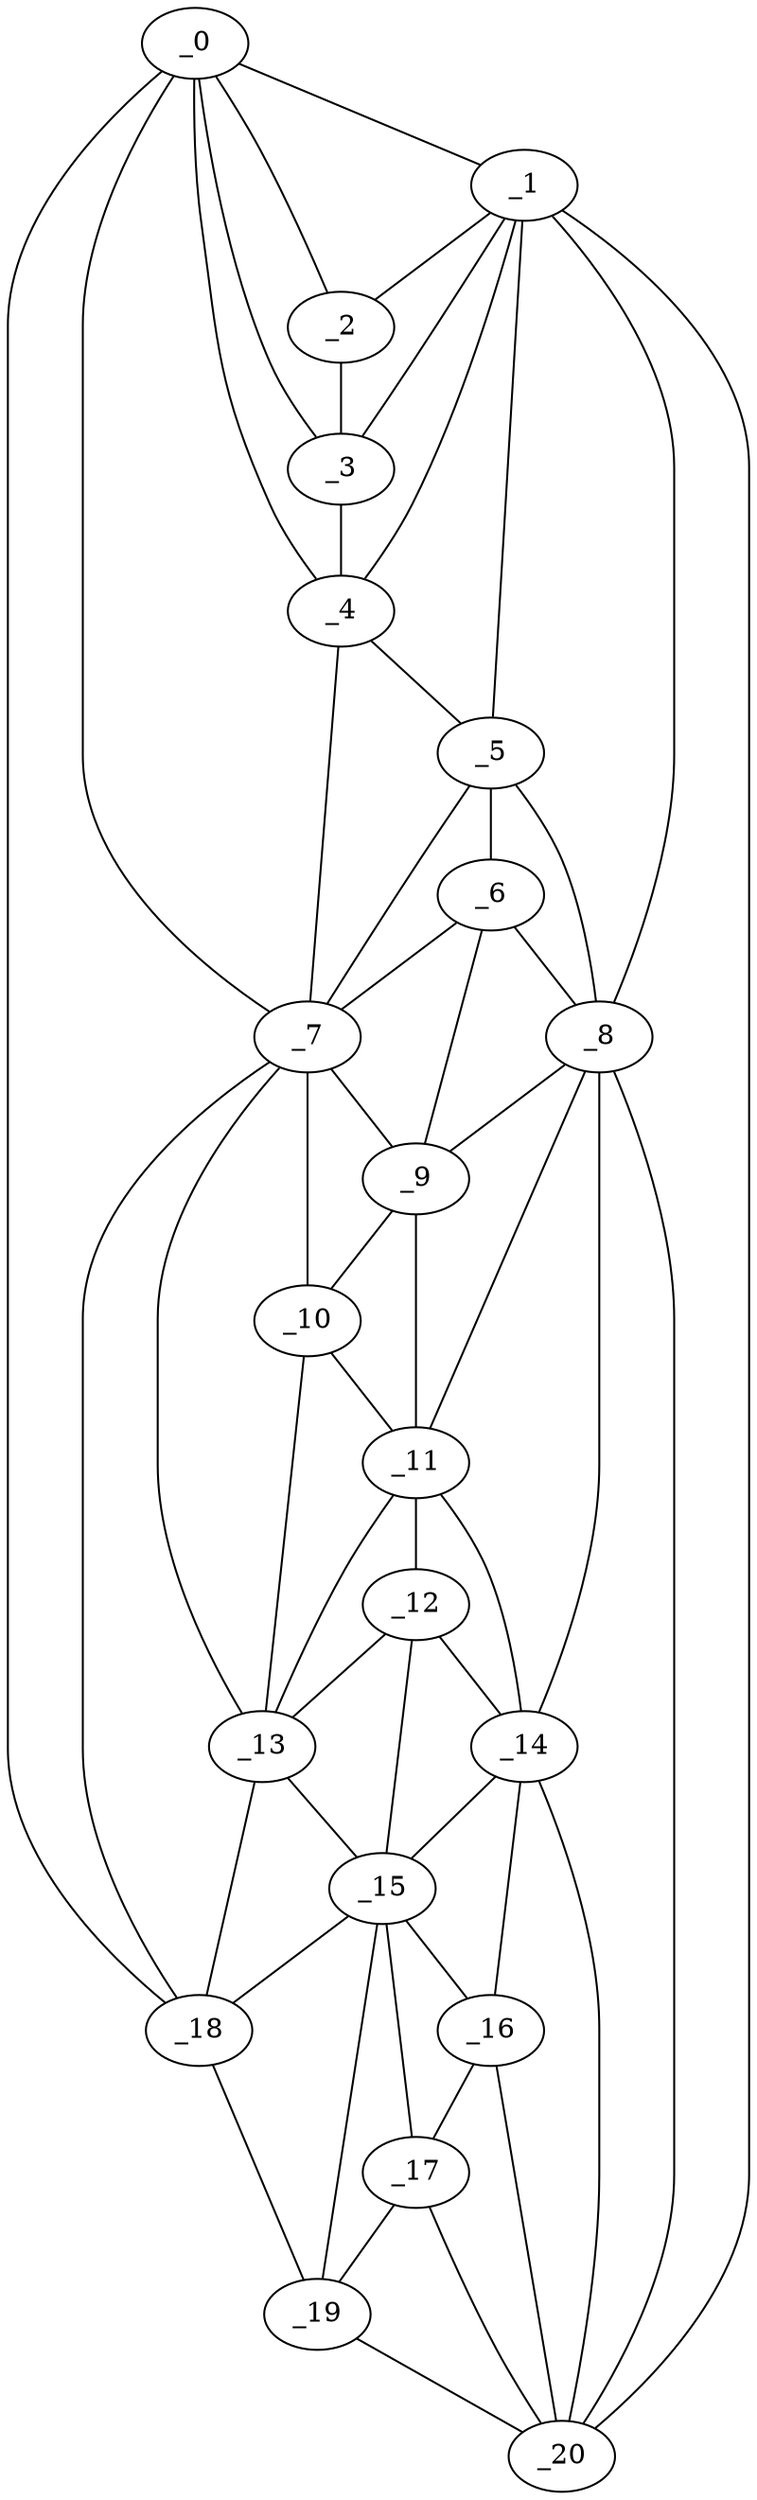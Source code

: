 graph "obj84__180.gxl" {
	_0	 [x=5,
		y=52];
	_1	 [x=5,
		y=78];
	_0 -- _1	 [valence=1];
	_2	 [x=6,
		y=63];
	_0 -- _2	 [valence=1];
	_3	 [x=19,
		y=55];
	_0 -- _3	 [valence=2];
	_4	 [x=27,
		y=54];
	_0 -- _4	 [valence=2];
	_7	 [x=70,
		y=53];
	_0 -- _7	 [valence=2];
	_18	 [x=122,
		y=51];
	_0 -- _18	 [valence=1];
	_1 -- _2	 [valence=2];
	_1 -- _3	 [valence=2];
	_1 -- _4	 [valence=2];
	_5	 [x=44,
		y=55];
	_1 -- _5	 [valence=2];
	_8	 [x=78,
		y=76];
	_1 -- _8	 [valence=2];
	_20	 [x=124,
		y=77];
	_1 -- _20	 [valence=1];
	_2 -- _3	 [valence=2];
	_3 -- _4	 [valence=2];
	_4 -- _5	 [valence=1];
	_4 -- _7	 [valence=2];
	_6	 [x=65,
		y=54];
	_5 -- _6	 [valence=2];
	_5 -- _7	 [valence=2];
	_5 -- _8	 [valence=2];
	_6 -- _7	 [valence=2];
	_6 -- _8	 [valence=2];
	_9	 [x=80,
		y=65];
	_6 -- _9	 [valence=2];
	_7 -- _9	 [valence=2];
	_10	 [x=85,
		y=55];
	_7 -- _10	 [valence=2];
	_13	 [x=93,
		y=54];
	_7 -- _13	 [valence=2];
	_7 -- _18	 [valence=2];
	_8 -- _9	 [valence=2];
	_11	 [x=87,
		y=66];
	_8 -- _11	 [valence=1];
	_14	 [x=94,
		y=76];
	_8 -- _14	 [valence=1];
	_8 -- _20	 [valence=1];
	_9 -- _10	 [valence=1];
	_9 -- _11	 [valence=2];
	_10 -- _11	 [valence=2];
	_10 -- _13	 [valence=1];
	_12	 [x=92,
		y=67];
	_11 -- _12	 [valence=1];
	_11 -- _13	 [valence=2];
	_11 -- _14	 [valence=2];
	_12 -- _13	 [valence=1];
	_12 -- _14	 [valence=2];
	_15	 [x=104,
		y=66];
	_12 -- _15	 [valence=2];
	_13 -- _15	 [valence=2];
	_13 -- _18	 [valence=2];
	_14 -- _15	 [valence=1];
	_16	 [x=105,
		y=76];
	_14 -- _16	 [valence=2];
	_14 -- _20	 [valence=2];
	_15 -- _16	 [valence=2];
	_17	 [x=114,
		y=75];
	_15 -- _17	 [valence=2];
	_15 -- _18	 [valence=2];
	_19	 [x=123,
		y=62];
	_15 -- _19	 [valence=2];
	_16 -- _17	 [valence=2];
	_16 -- _20	 [valence=2];
	_17 -- _19	 [valence=2];
	_17 -- _20	 [valence=2];
	_18 -- _19	 [valence=1];
	_19 -- _20	 [valence=1];
}
